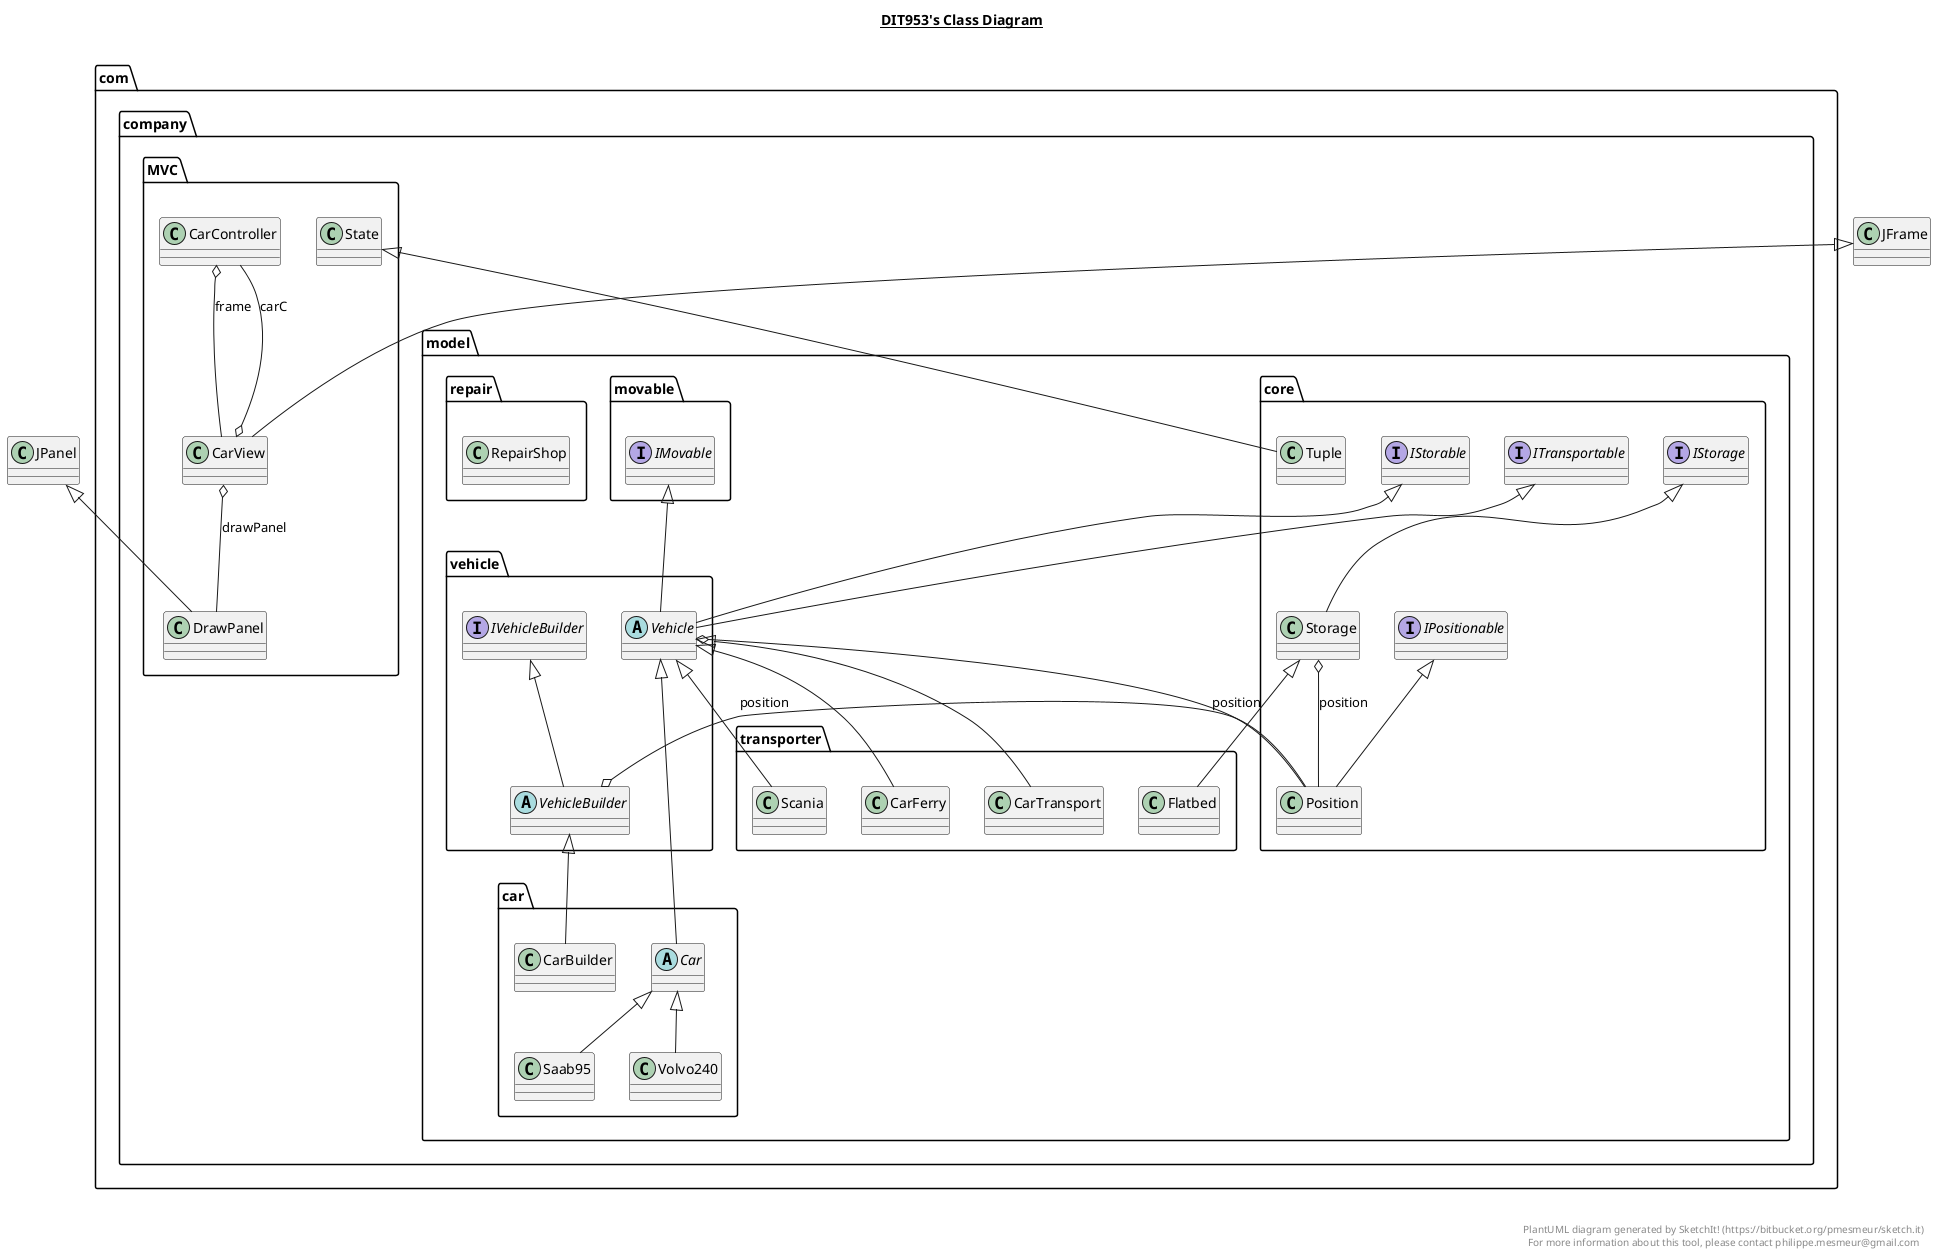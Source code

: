 @startuml

title __DIT953's Class Diagram__\n

  package com.company.model.car {
    abstract class Car {
    }
  }
  

  package com.company.model.car {
    class CarBuilder {
    }
  }
  

  package com.company.MVC {
    class CarController {
    }
  }
  

  package com.company.model.transporter {
    class CarFerry {
    }
  }
  

  package com.company.model.transporter {
    class CarTransport {
    }
  }
  

  package com.company.MVC {
    class CarView {
    }
  }
  

  package com.company.MVC {
    class DrawPanel {
    }
  }
  

  package com.company.model.transporter {
    class Flatbed {
    }
  }
  

  package com.company.model.movable {
    interface IMovable {
    }
  }
  

  package com.company.model.core {
    interface IPositionable {
    }
  }
  

  package com.company.model.core {
    interface IStorable {
    }
  }
  

  package com.company.model.core {
    interface IStorage {
    }
  }
  

  package com.company.model.core {
    interface ITransportable {
    }
  }
  

  package com.company.model.vehicle {
    interface IVehicleBuilder {
    }
  }
  

  package com.company.model.core {
    class Position {
    }
  }
  

  package com.company.model.repair {
    class RepairShop {
    }
  }
  

  package com.company.model.car {
    class Saab95 {
    }
  }
  

  package com.company.model.transporter {
    class Scania {
    }
  }
  

  package com.company.MVC {
    class State {
    }
  }
  

  package com.company.model.core {
    class Storage {
    }
  }
  

  package com.company.model.core {
    class Tuple {
    }
  }
  

  package com.company.model.vehicle {
    abstract class Vehicle {
    }
  }
  

  package com.company.model.vehicle {
    abstract class VehicleBuilder {
    }
  }
  

  package com.company.model.car {
    class Volvo240 {
    }
  }
  

  Car -up-|> Vehicle
  CarBuilder -up-|> VehicleBuilder
  CarController o-- CarView : frame
  CarFerry -up-|> Vehicle
  CarTransport -up-|> Vehicle
  CarView -up-|> JFrame
  CarView o-- CarController : carC
  CarView o-- DrawPanel : drawPanel
  DrawPanel -up-|> JPanel
  Flatbed -up-|> Storage
  Position -up-|> IPositionable
  Saab95 -up-|> Car
  Scania -up-|> Vehicle
  Storage -up-|> IStorage
  Storage o-- Position : position
  Vehicle -up-|> IMovable
  Vehicle -up-|> IStorable
  Vehicle -up-|> ITransportable
  Vehicle o-- Position : position
  VehicleBuilder -up-|> IVehicleBuilder
  VehicleBuilder o-- Position : position
  Volvo240 -up-|> Car
  State <|-- Tuple


right footer


PlantUML diagram generated by SketchIt! (https://bitbucket.org/pmesmeur/sketch.it)
For more information about this tool, please contact philippe.mesmeur@gmail.com
endfooter

@enduml
